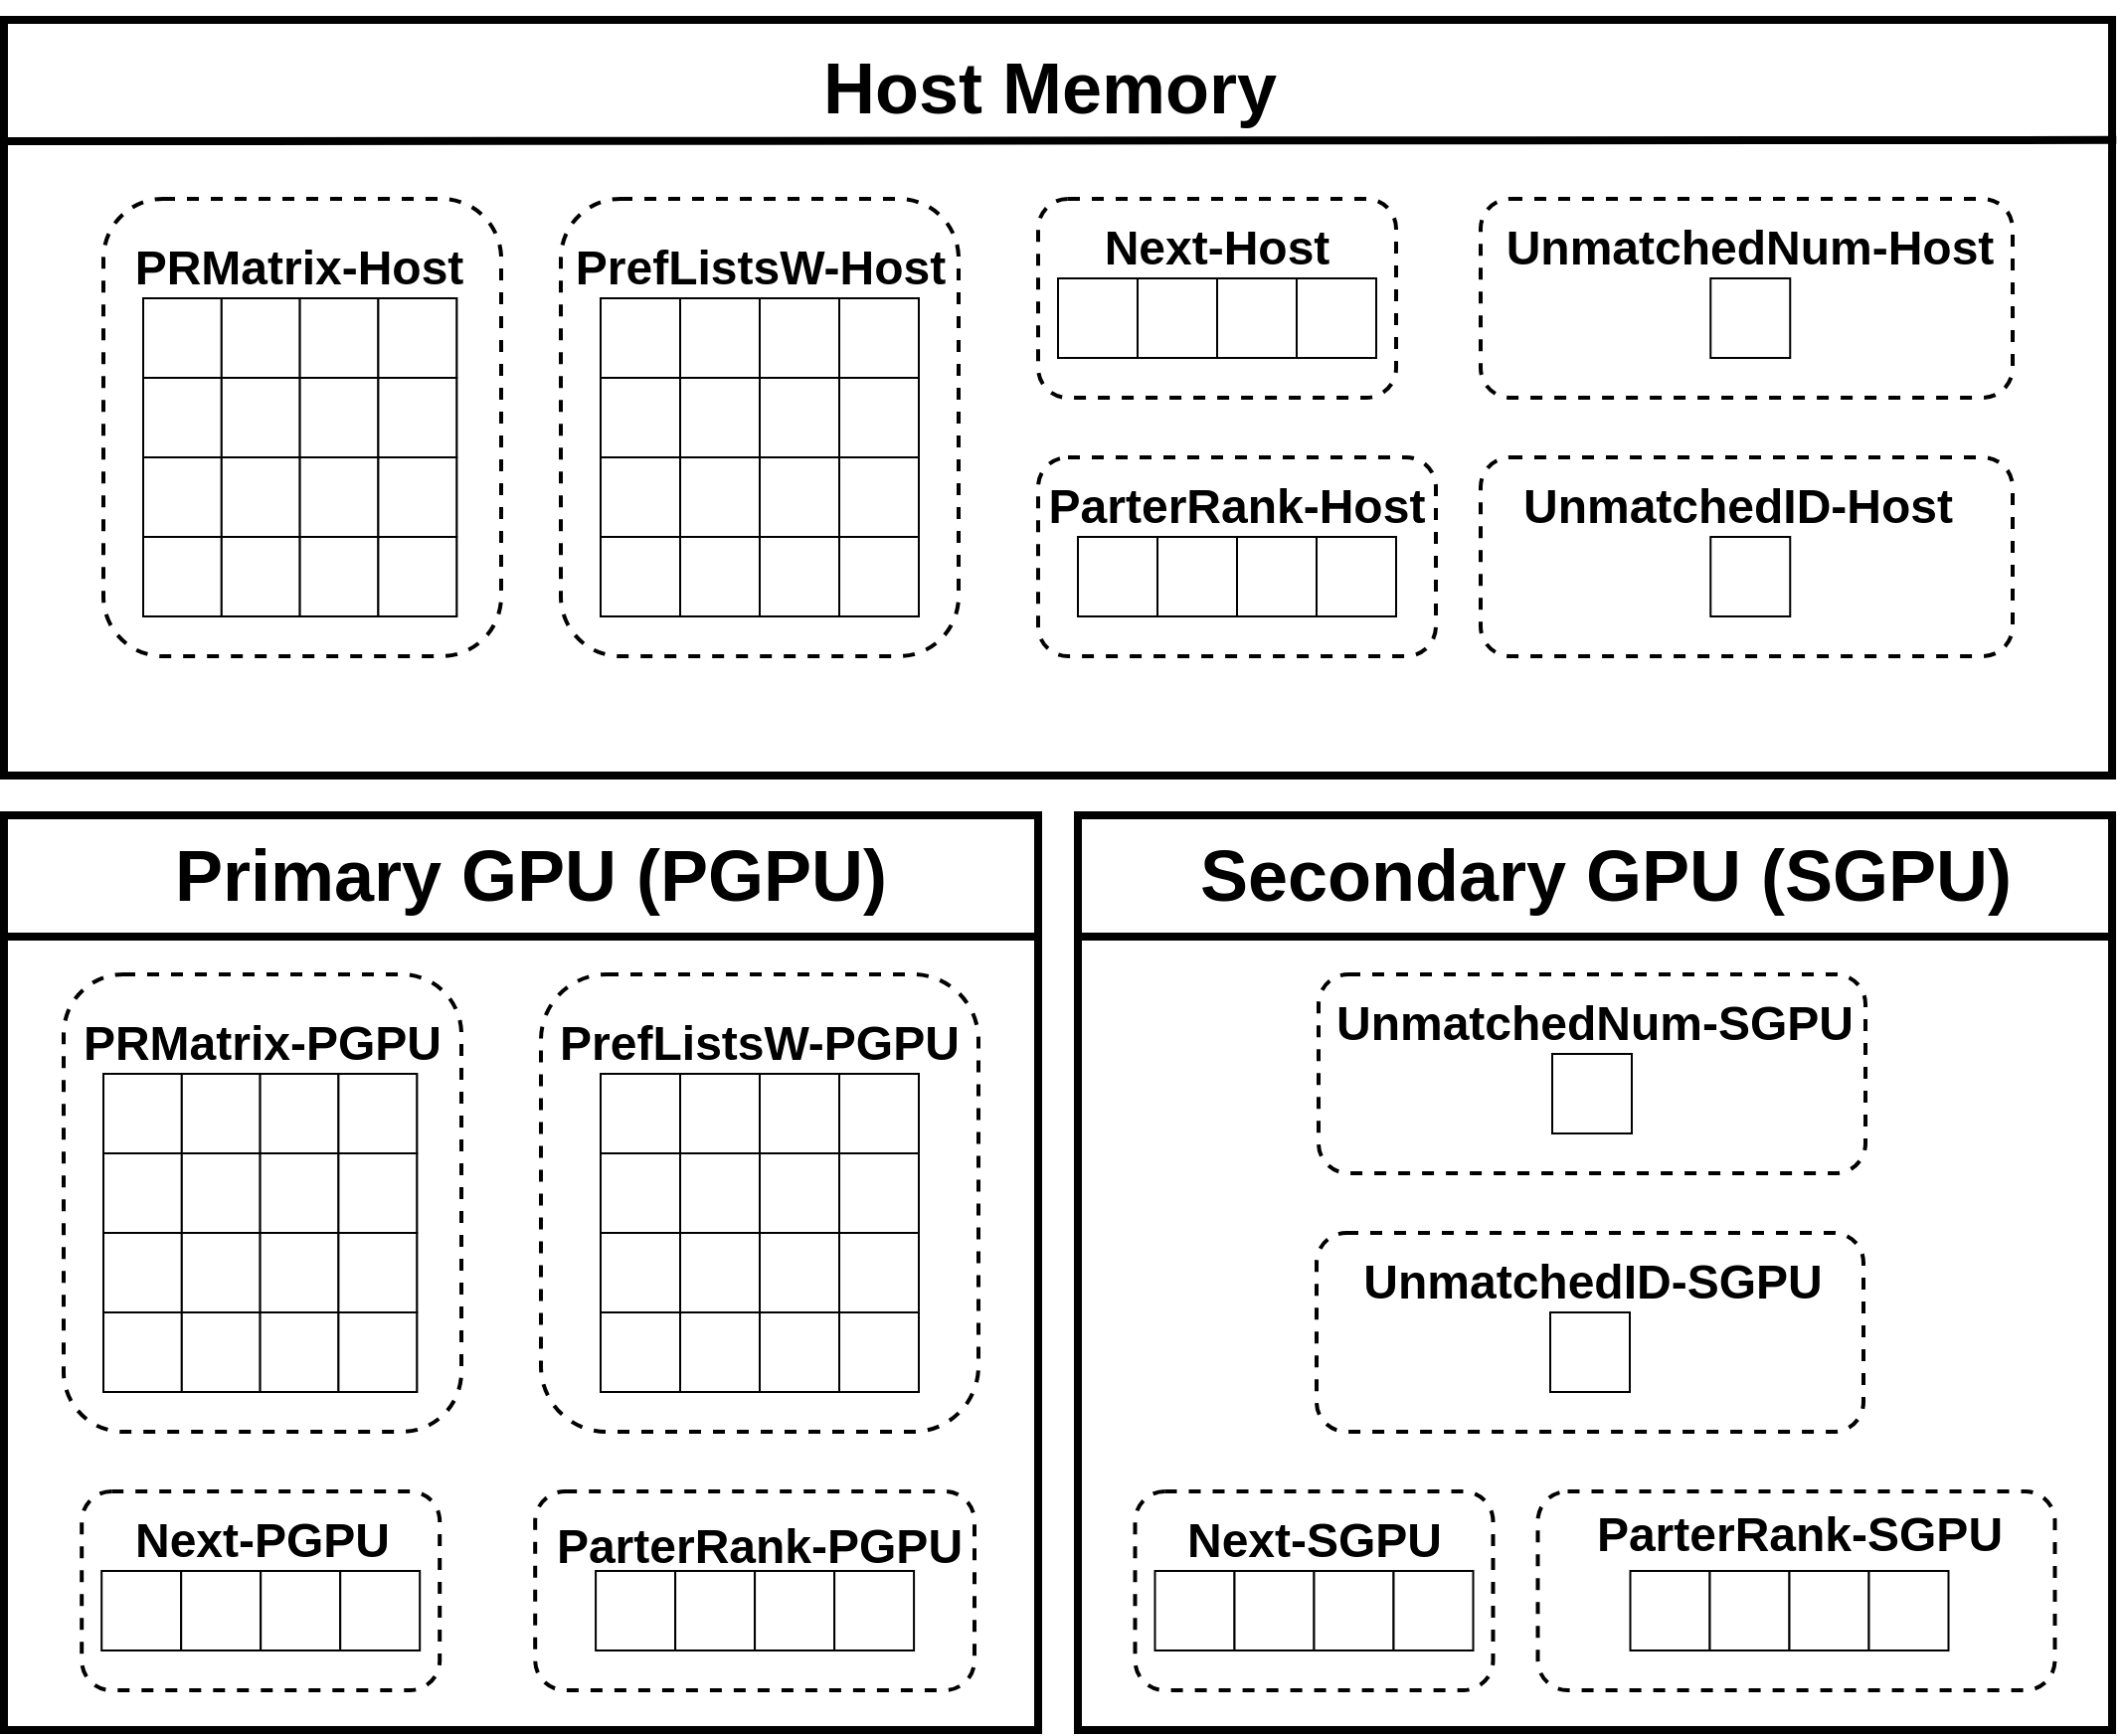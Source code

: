 <mxfile version="24.7.2" type="github">
  <diagram name="Page-1" id="QYnF0VAGigdxiVe0kUOT">
    <mxGraphModel dx="3082" dy="1163" grid="1" gridSize="10" guides="1" tooltips="1" connect="1" arrows="1" fold="1" page="1" pageScale="1" pageWidth="850" pageHeight="1100" math="0" shadow="0">
      <root>
        <mxCell id="0" />
        <mxCell id="1" parent="0" />
        <mxCell id="m7U1WaPmdHwWJLhLWRLw-96" value="" style="rounded=0;whiteSpace=wrap;html=1;strokeWidth=4;" parent="1" vertex="1">
          <mxGeometry x="200" y="700" width="520" height="460" as="geometry" />
        </mxCell>
        <mxCell id="m7U1WaPmdHwWJLhLWRLw-304" value="" style="rounded=0;whiteSpace=wrap;html=1;strokeWidth=4;" parent="1" vertex="1">
          <mxGeometry x="200" y="300" width="1060" height="380" as="geometry" />
        </mxCell>
        <mxCell id="m7U1WaPmdHwWJLhLWRLw-324" value="" style="rounded=0;whiteSpace=wrap;html=1;strokeWidth=4;" parent="1" vertex="1">
          <mxGeometry x="740" y="700" width="520" height="460" as="geometry" />
        </mxCell>
        <mxCell id="m7U1WaPmdHwWJLhLWRLw-338" value="" style="rounded=1;whiteSpace=wrap;html=1;fillColor=none;strokeWidth=2;dashed=1;" parent="1" vertex="1">
          <mxGeometry x="942.5" y="520" width="267.5" height="100" as="geometry" />
        </mxCell>
        <mxCell id="m7U1WaPmdHwWJLhLWRLw-337" value="" style="rounded=1;whiteSpace=wrap;html=1;fillColor=none;strokeWidth=2;dashed=1;" parent="1" vertex="1">
          <mxGeometry x="942.5" y="390" width="267.5" height="100" as="geometry" />
        </mxCell>
        <mxCell id="m7U1WaPmdHwWJLhLWRLw-263" value="" style="rounded=1;whiteSpace=wrap;html=1;fillColor=none;strokeWidth=2;dashed=1;" parent="1" vertex="1">
          <mxGeometry x="720" y="390" width="180" height="100" as="geometry" />
        </mxCell>
        <mxCell id="m7U1WaPmdHwWJLhLWRLw-92" value="" style="rounded=1;whiteSpace=wrap;html=1;fillColor=none;strokeWidth=2;dashed=1;" parent="1" vertex="1">
          <mxGeometry x="250" y="390" width="200" height="230" as="geometry" />
        </mxCell>
        <mxCell id="m7U1WaPmdHwWJLhLWRLw-93" value="" style="rounded=1;whiteSpace=wrap;html=1;fillColor=none;strokeWidth=2;dashed=1;" parent="1" vertex="1">
          <mxGeometry x="480" y="390" width="200" height="230" as="geometry" />
        </mxCell>
        <mxCell id="m7U1WaPmdHwWJLhLWRLw-30" value="" style="group" parent="1" vertex="1" connectable="0">
          <mxGeometry x="500" y="440" width="160" height="160" as="geometry" />
        </mxCell>
        <mxCell id="m7U1WaPmdHwWJLhLWRLw-3" value="" style="rounded=0;whiteSpace=wrap;html=1;" parent="m7U1WaPmdHwWJLhLWRLw-30" vertex="1">
          <mxGeometry width="160" height="160" as="geometry" />
        </mxCell>
        <mxCell id="m7U1WaPmdHwWJLhLWRLw-14" value="" style="rounded=0;whiteSpace=wrap;html=1;" parent="m7U1WaPmdHwWJLhLWRLw-30" vertex="1">
          <mxGeometry width="40" height="40" as="geometry" />
        </mxCell>
        <mxCell id="m7U1WaPmdHwWJLhLWRLw-15" value="" style="rounded=0;whiteSpace=wrap;html=1;" parent="m7U1WaPmdHwWJLhLWRLw-30" vertex="1">
          <mxGeometry y="40" width="40" height="40" as="geometry" />
        </mxCell>
        <mxCell id="m7U1WaPmdHwWJLhLWRLw-16" value="" style="rounded=0;whiteSpace=wrap;html=1;" parent="m7U1WaPmdHwWJLhLWRLw-30" vertex="1">
          <mxGeometry y="80" width="40" height="40" as="geometry" />
        </mxCell>
        <mxCell id="m7U1WaPmdHwWJLhLWRLw-17" value="" style="rounded=0;whiteSpace=wrap;html=1;" parent="m7U1WaPmdHwWJLhLWRLw-30" vertex="1">
          <mxGeometry y="120" width="40" height="40" as="geometry" />
        </mxCell>
        <mxCell id="m7U1WaPmdHwWJLhLWRLw-18" value="" style="rounded=0;whiteSpace=wrap;html=1;" parent="m7U1WaPmdHwWJLhLWRLw-30" vertex="1">
          <mxGeometry x="40" width="40" height="40" as="geometry" />
        </mxCell>
        <mxCell id="m7U1WaPmdHwWJLhLWRLw-19" value="" style="rounded=0;whiteSpace=wrap;html=1;" parent="m7U1WaPmdHwWJLhLWRLw-30" vertex="1">
          <mxGeometry x="40" y="40" width="40" height="40" as="geometry" />
        </mxCell>
        <mxCell id="m7U1WaPmdHwWJLhLWRLw-20" value="" style="rounded=0;whiteSpace=wrap;html=1;" parent="m7U1WaPmdHwWJLhLWRLw-30" vertex="1">
          <mxGeometry x="40" y="80" width="40" height="40" as="geometry" />
        </mxCell>
        <mxCell id="m7U1WaPmdHwWJLhLWRLw-21" value="" style="rounded=0;whiteSpace=wrap;html=1;" parent="m7U1WaPmdHwWJLhLWRLw-30" vertex="1">
          <mxGeometry x="40" y="120" width="40" height="40" as="geometry" />
        </mxCell>
        <mxCell id="m7U1WaPmdHwWJLhLWRLw-22" value="" style="rounded=0;whiteSpace=wrap;html=1;" parent="m7U1WaPmdHwWJLhLWRLw-30" vertex="1">
          <mxGeometry x="80" width="40" height="40" as="geometry" />
        </mxCell>
        <mxCell id="m7U1WaPmdHwWJLhLWRLw-23" value="" style="rounded=0;whiteSpace=wrap;html=1;" parent="m7U1WaPmdHwWJLhLWRLw-30" vertex="1">
          <mxGeometry x="80" y="40" width="40" height="40" as="geometry" />
        </mxCell>
        <mxCell id="m7U1WaPmdHwWJLhLWRLw-24" value="" style="rounded=0;whiteSpace=wrap;html=1;" parent="m7U1WaPmdHwWJLhLWRLw-30" vertex="1">
          <mxGeometry x="80" y="80" width="40" height="40" as="geometry" />
        </mxCell>
        <mxCell id="m7U1WaPmdHwWJLhLWRLw-25" value="" style="rounded=0;whiteSpace=wrap;html=1;" parent="m7U1WaPmdHwWJLhLWRLw-30" vertex="1">
          <mxGeometry x="80" y="120" width="40" height="40" as="geometry" />
        </mxCell>
        <mxCell id="m7U1WaPmdHwWJLhLWRLw-26" value="" style="rounded=0;whiteSpace=wrap;html=1;" parent="m7U1WaPmdHwWJLhLWRLw-30" vertex="1">
          <mxGeometry x="120" width="40" height="40" as="geometry" />
        </mxCell>
        <mxCell id="m7U1WaPmdHwWJLhLWRLw-27" value="" style="rounded=0;whiteSpace=wrap;html=1;" parent="m7U1WaPmdHwWJLhLWRLw-30" vertex="1">
          <mxGeometry x="120" y="40" width="40" height="40" as="geometry" />
        </mxCell>
        <mxCell id="m7U1WaPmdHwWJLhLWRLw-28" value="" style="rounded=0;whiteSpace=wrap;html=1;" parent="m7U1WaPmdHwWJLhLWRLw-30" vertex="1">
          <mxGeometry x="120" y="80" width="40" height="40" as="geometry" />
        </mxCell>
        <mxCell id="m7U1WaPmdHwWJLhLWRLw-29" value="" style="rounded=0;whiteSpace=wrap;html=1;" parent="m7U1WaPmdHwWJLhLWRLw-30" vertex="1">
          <mxGeometry x="120" y="120" width="40" height="40" as="geometry" />
        </mxCell>
        <mxCell id="m7U1WaPmdHwWJLhLWRLw-84" value="&lt;p style=&quot;font-size: 24px;&quot;&gt;&lt;b style=&quot;font-size: 24px;&quot;&gt;&lt;font style=&quot;font-size: 24px;&quot;&gt;PRMatrix-Host&lt;/font&gt;&lt;/b&gt;&lt;/p&gt;" style="text;html=1;align=center;verticalAlign=middle;whiteSpace=wrap;rounded=0;fontSize=24;" parent="1" vertex="1">
          <mxGeometry x="263.21" y="410" width="171.19" height="30" as="geometry" />
        </mxCell>
        <mxCell id="m7U1WaPmdHwWJLhLWRLw-86" value="&lt;p&gt;&lt;b&gt;&lt;font style=&quot;font-size: 24px;&quot;&gt;PrefListsW-Host&lt;/font&gt;&lt;/b&gt;&lt;/p&gt;" style="text;html=1;align=center;verticalAlign=middle;whiteSpace=wrap;rounded=0;" parent="1" vertex="1">
          <mxGeometry x="483.75" y="410" width="192.5" height="30" as="geometry" />
        </mxCell>
        <mxCell id="m7U1WaPmdHwWJLhLWRLw-257" value="" style="group" parent="1" vertex="1" connectable="0">
          <mxGeometry x="730" y="430" width="160" height="80" as="geometry" />
        </mxCell>
        <mxCell id="m7U1WaPmdHwWJLhLWRLw-258" value="" style="rounded=0;whiteSpace=wrap;html=1;" parent="m7U1WaPmdHwWJLhLWRLw-257" vertex="1">
          <mxGeometry width="40" height="40" as="geometry" />
        </mxCell>
        <mxCell id="m7U1WaPmdHwWJLhLWRLw-259" value="" style="rounded=0;whiteSpace=wrap;html=1;" parent="m7U1WaPmdHwWJLhLWRLw-257" vertex="1">
          <mxGeometry x="40" width="40" height="40" as="geometry" />
        </mxCell>
        <mxCell id="m7U1WaPmdHwWJLhLWRLw-260" value="" style="rounded=0;whiteSpace=wrap;html=1;" parent="m7U1WaPmdHwWJLhLWRLw-257" vertex="1">
          <mxGeometry x="80" width="40" height="40" as="geometry" />
        </mxCell>
        <mxCell id="m7U1WaPmdHwWJLhLWRLw-261" value="" style="rounded=0;whiteSpace=wrap;html=1;" parent="m7U1WaPmdHwWJLhLWRLw-257" vertex="1">
          <mxGeometry x="120" width="40" height="40" as="geometry" />
        </mxCell>
        <mxCell id="m7U1WaPmdHwWJLhLWRLw-262" value="&lt;p style=&quot;font-size: 24px;&quot;&gt;&lt;b style=&quot;font-size: 24px;&quot;&gt;&lt;font style=&quot;font-size: 24px;&quot;&gt;Next-Host&lt;/font&gt;&lt;/b&gt;&lt;/p&gt;" style="text;html=1;align=center;verticalAlign=middle;whiteSpace=wrap;rounded=0;fontSize=24;" parent="1" vertex="1">
          <mxGeometry x="750" y="400" width="120" height="30" as="geometry" />
        </mxCell>
        <mxCell id="m7U1WaPmdHwWJLhLWRLw-264" value="" style="rounded=1;whiteSpace=wrap;html=1;fillColor=none;strokeWidth=2;dashed=1;" parent="1" vertex="1">
          <mxGeometry x="720" y="520" width="200" height="100" as="geometry" />
        </mxCell>
        <mxCell id="m7U1WaPmdHwWJLhLWRLw-265" value="" style="group" parent="1" vertex="1" connectable="0">
          <mxGeometry x="550" y="560" width="230" height="120" as="geometry" />
        </mxCell>
        <mxCell id="m7U1WaPmdHwWJLhLWRLw-266" value="" style="rounded=0;whiteSpace=wrap;html=1;" parent="m7U1WaPmdHwWJLhLWRLw-265" vertex="1">
          <mxGeometry x="190" width="40" height="40" as="geometry" />
        </mxCell>
        <mxCell id="m7U1WaPmdHwWJLhLWRLw-267" value="" style="rounded=0;whiteSpace=wrap;html=1;" parent="m7U1WaPmdHwWJLhLWRLw-265" vertex="1">
          <mxGeometry x="230" width="40" height="40" as="geometry" />
        </mxCell>
        <mxCell id="m7U1WaPmdHwWJLhLWRLw-268" value="" style="rounded=0;whiteSpace=wrap;html=1;" parent="m7U1WaPmdHwWJLhLWRLw-265" vertex="1">
          <mxGeometry x="270" width="40" height="40" as="geometry" />
        </mxCell>
        <mxCell id="m7U1WaPmdHwWJLhLWRLw-269" value="" style="rounded=0;whiteSpace=wrap;html=1;" parent="m7U1WaPmdHwWJLhLWRLw-265" vertex="1">
          <mxGeometry x="310" width="40" height="40" as="geometry" />
        </mxCell>
        <mxCell id="m7U1WaPmdHwWJLhLWRLw-270" value="&lt;p style=&quot;font-size: 24px;&quot;&gt;&lt;b style=&quot;font-size: 24px;&quot;&gt;&lt;font style=&quot;font-size: 24px;&quot;&gt;ParterRank-Host&lt;/font&gt;&lt;/b&gt;&lt;br style=&quot;font-size: 24px;&quot;&gt;&lt;/p&gt;" style="text;html=1;align=center;verticalAlign=middle;whiteSpace=wrap;rounded=0;fontSize=24;" parent="1" vertex="1">
          <mxGeometry x="720" y="530" width="200" height="30" as="geometry" />
        </mxCell>
        <mxCell id="m7U1WaPmdHwWJLhLWRLw-306" value="" style="rounded=1;whiteSpace=wrap;html=1;fillColor=none;strokeWidth=2;dashed=1;" parent="1" vertex="1">
          <mxGeometry x="768.75" y="1040" width="180" height="100" as="geometry" />
        </mxCell>
        <mxCell id="m7U1WaPmdHwWJLhLWRLw-307" value="&lt;p style=&quot;font-size: 24px;&quot;&gt;&lt;b style=&quot;font-size: 24px;&quot;&gt;&lt;font style=&quot;font-size: 24px;&quot;&gt;Next-SGPU&lt;/font&gt;&lt;/b&gt;&lt;/p&gt;" style="text;html=1;align=center;verticalAlign=middle;whiteSpace=wrap;rounded=0;fontSize=24;" parent="1" vertex="1">
          <mxGeometry x="780.63" y="1050" width="156.25" height="30" as="geometry" />
        </mxCell>
        <mxCell id="m7U1WaPmdHwWJLhLWRLw-309" value="&lt;b style=&quot;font-size: 36px;&quot;&gt;&lt;font style=&quot;font-size: 36px;&quot;&gt;Secondary GPU (SGPU)&lt;/font&gt;&lt;/b&gt;" style="rounded=1;whiteSpace=wrap;html=1;strokeColor=none;fillColor=none;fontSize=36;" parent="1" vertex="1">
          <mxGeometry x="786.25" y="710" width="438.63" height="40" as="geometry" />
        </mxCell>
        <mxCell id="m7U1WaPmdHwWJLhLWRLw-33" value="" style="rounded=0;whiteSpace=wrap;html=1;" parent="1" vertex="1">
          <mxGeometry x="270" y="440" width="157.612" height="160" as="geometry" />
        </mxCell>
        <mxCell id="m7U1WaPmdHwWJLhLWRLw-34" value="" style="rounded=0;whiteSpace=wrap;html=1;" parent="1" vertex="1">
          <mxGeometry x="270" y="440" width="39.403" height="40" as="geometry" />
        </mxCell>
        <mxCell id="m7U1WaPmdHwWJLhLWRLw-35" value="" style="rounded=0;whiteSpace=wrap;html=1;" parent="1" vertex="1">
          <mxGeometry x="270" y="480" width="39.403" height="40" as="geometry" />
        </mxCell>
        <mxCell id="m7U1WaPmdHwWJLhLWRLw-36" value="" style="rounded=0;whiteSpace=wrap;html=1;" parent="1" vertex="1">
          <mxGeometry x="270" y="520" width="39.403" height="40" as="geometry" />
        </mxCell>
        <mxCell id="m7U1WaPmdHwWJLhLWRLw-37" value="" style="rounded=0;whiteSpace=wrap;html=1;" parent="1" vertex="1">
          <mxGeometry x="270" y="560" width="39.403" height="40" as="geometry" />
        </mxCell>
        <mxCell id="m7U1WaPmdHwWJLhLWRLw-38" value="" style="rounded=0;whiteSpace=wrap;html=1;" parent="1" vertex="1">
          <mxGeometry x="309.403" y="440" width="39.403" height="40" as="geometry" />
        </mxCell>
        <mxCell id="m7U1WaPmdHwWJLhLWRLw-39" value="" style="rounded=0;whiteSpace=wrap;html=1;" parent="1" vertex="1">
          <mxGeometry x="309.403" y="480" width="39.403" height="40" as="geometry" />
        </mxCell>
        <mxCell id="m7U1WaPmdHwWJLhLWRLw-40" value="" style="rounded=0;whiteSpace=wrap;html=1;" parent="1" vertex="1">
          <mxGeometry x="309.403" y="520" width="39.403" height="40" as="geometry" />
        </mxCell>
        <mxCell id="m7U1WaPmdHwWJLhLWRLw-41" value="" style="rounded=0;whiteSpace=wrap;html=1;" parent="1" vertex="1">
          <mxGeometry x="309.403" y="560" width="39.403" height="40" as="geometry" />
        </mxCell>
        <mxCell id="m7U1WaPmdHwWJLhLWRLw-42" value="" style="rounded=0;whiteSpace=wrap;html=1;" parent="1" vertex="1">
          <mxGeometry x="348.806" y="440" width="39.403" height="40" as="geometry" />
        </mxCell>
        <mxCell id="m7U1WaPmdHwWJLhLWRLw-43" value="" style="rounded=0;whiteSpace=wrap;html=1;" parent="1" vertex="1">
          <mxGeometry x="348.806" y="480" width="39.403" height="40" as="geometry" />
        </mxCell>
        <mxCell id="m7U1WaPmdHwWJLhLWRLw-44" value="" style="rounded=0;whiteSpace=wrap;html=1;" parent="1" vertex="1">
          <mxGeometry x="348.806" y="520" width="39.403" height="40" as="geometry" />
        </mxCell>
        <mxCell id="m7U1WaPmdHwWJLhLWRLw-45" value="" style="rounded=0;whiteSpace=wrap;html=1;" parent="1" vertex="1">
          <mxGeometry x="348.806" y="560" width="39.403" height="40" as="geometry" />
        </mxCell>
        <mxCell id="m7U1WaPmdHwWJLhLWRLw-46" value="" style="rounded=0;whiteSpace=wrap;html=1;" parent="1" vertex="1">
          <mxGeometry x="388.209" y="440" width="39.403" height="40" as="geometry" />
        </mxCell>
        <mxCell id="m7U1WaPmdHwWJLhLWRLw-47" value="" style="rounded=0;whiteSpace=wrap;html=1;" parent="1" vertex="1">
          <mxGeometry x="388.209" y="480" width="39.403" height="40" as="geometry" />
        </mxCell>
        <mxCell id="m7U1WaPmdHwWJLhLWRLw-48" value="" style="rounded=0;whiteSpace=wrap;html=1;" parent="1" vertex="1">
          <mxGeometry x="388.209" y="520" width="39.403" height="40" as="geometry" />
        </mxCell>
        <mxCell id="m7U1WaPmdHwWJLhLWRLw-49" value="" style="rounded=0;whiteSpace=wrap;html=1;" parent="1" vertex="1">
          <mxGeometry x="388.209" y="560" width="39.403" height="40" as="geometry" />
        </mxCell>
        <mxCell id="m7U1WaPmdHwWJLhLWRLw-278" value="" style="rounded=1;whiteSpace=wrap;html=1;fillColor=none;strokeWidth=2;dashed=1;" parent="1" vertex="1">
          <mxGeometry x="467.1" y="1040" width="220.9" height="100" as="geometry" />
        </mxCell>
        <mxCell id="m7U1WaPmdHwWJLhLWRLw-277" value="" style="rounded=1;whiteSpace=wrap;html=1;fillColor=none;strokeWidth=2;dashed=1;" parent="1" vertex="1">
          <mxGeometry x="239.1" y="1040" width="180" height="100" as="geometry" />
        </mxCell>
        <mxCell id="m7U1WaPmdHwWJLhLWRLw-6" value="&lt;b style=&quot;font-size: 36px;&quot;&gt;&lt;font style=&quot;font-size: 36px;&quot;&gt;Primary GPU (PGPU)&lt;/font&gt;&lt;/b&gt;" style="rounded=1;whiteSpace=wrap;html=1;strokeColor=none;fillColor=none;fontSize=36;" parent="1" vertex="1">
          <mxGeometry x="270" y="710" width="390" height="40" as="geometry" />
        </mxCell>
        <mxCell id="m7U1WaPmdHwWJLhLWRLw-271" value="" style="group" parent="1" vertex="1" connectable="0">
          <mxGeometry x="249.1" y="1080" width="160" height="80" as="geometry" />
        </mxCell>
        <mxCell id="m7U1WaPmdHwWJLhLWRLw-310" value="" style="group" parent="m7U1WaPmdHwWJLhLWRLw-271" vertex="1" connectable="0">
          <mxGeometry width="160" height="40" as="geometry" />
        </mxCell>
        <mxCell id="m7U1WaPmdHwWJLhLWRLw-272" value="" style="rounded=0;whiteSpace=wrap;html=1;" parent="m7U1WaPmdHwWJLhLWRLw-310" vertex="1">
          <mxGeometry width="40" height="40" as="geometry" />
        </mxCell>
        <mxCell id="m7U1WaPmdHwWJLhLWRLw-273" value="" style="rounded=0;whiteSpace=wrap;html=1;" parent="m7U1WaPmdHwWJLhLWRLw-310" vertex="1">
          <mxGeometry x="40" width="40" height="40" as="geometry" />
        </mxCell>
        <mxCell id="m7U1WaPmdHwWJLhLWRLw-274" value="" style="rounded=0;whiteSpace=wrap;html=1;" parent="m7U1WaPmdHwWJLhLWRLw-310" vertex="1">
          <mxGeometry x="80" width="40" height="40" as="geometry" />
        </mxCell>
        <mxCell id="m7U1WaPmdHwWJLhLWRLw-275" value="" style="rounded=0;whiteSpace=wrap;html=1;" parent="m7U1WaPmdHwWJLhLWRLw-310" vertex="1">
          <mxGeometry x="120" width="40" height="40" as="geometry" />
        </mxCell>
        <mxCell id="m7U1WaPmdHwWJLhLWRLw-276" value="&lt;p style=&quot;font-size: 24px;&quot;&gt;&lt;b style=&quot;font-size: 24px;&quot;&gt;&lt;font style=&quot;font-size: 24px;&quot;&gt;Next-PGPU&lt;/font&gt;&lt;/b&gt;&lt;/p&gt;" style="text;html=1;align=center;verticalAlign=middle;whiteSpace=wrap;rounded=0;fontSize=24;" parent="1" vertex="1">
          <mxGeometry x="249.55" y="1050" width="160.45" height="30" as="geometry" />
        </mxCell>
        <mxCell id="m7U1WaPmdHwWJLhLWRLw-279" value="" style="group" parent="1" vertex="1" connectable="0">
          <mxGeometry x="497.55" y="1080" width="160" height="80" as="geometry" />
        </mxCell>
        <mxCell id="m7U1WaPmdHwWJLhLWRLw-311" value="" style="group" parent="m7U1WaPmdHwWJLhLWRLw-279" vertex="1" connectable="0">
          <mxGeometry width="160" height="40" as="geometry" />
        </mxCell>
        <mxCell id="m7U1WaPmdHwWJLhLWRLw-280" value="" style="rounded=0;whiteSpace=wrap;html=1;" parent="m7U1WaPmdHwWJLhLWRLw-311" vertex="1">
          <mxGeometry width="40" height="40" as="geometry" />
        </mxCell>
        <mxCell id="m7U1WaPmdHwWJLhLWRLw-281" value="" style="rounded=0;whiteSpace=wrap;html=1;" parent="m7U1WaPmdHwWJLhLWRLw-311" vertex="1">
          <mxGeometry x="40" width="40" height="40" as="geometry" />
        </mxCell>
        <mxCell id="m7U1WaPmdHwWJLhLWRLw-282" value="" style="rounded=0;whiteSpace=wrap;html=1;" parent="m7U1WaPmdHwWJLhLWRLw-311" vertex="1">
          <mxGeometry x="80" width="40" height="40" as="geometry" />
        </mxCell>
        <mxCell id="m7U1WaPmdHwWJLhLWRLw-283" value="" style="rounded=0;whiteSpace=wrap;html=1;" parent="m7U1WaPmdHwWJLhLWRLw-311" vertex="1">
          <mxGeometry x="120" width="40" height="40" as="geometry" />
        </mxCell>
        <mxCell id="m7U1WaPmdHwWJLhLWRLw-284" value="&lt;p style=&quot;font-size: 24px;&quot;&gt;&lt;b style=&quot;font-size: 24px;&quot;&gt;&lt;font style=&quot;font-size: 24px;&quot;&gt;ParterRank-PGPU&lt;/font&gt;&lt;/b&gt;&lt;/p&gt;" style="text;html=1;align=center;verticalAlign=middle;whiteSpace=wrap;rounded=0;fontSize=24;" parent="1" vertex="1">
          <mxGeometry x="470" y="1050" width="220" height="36.85" as="geometry" />
        </mxCell>
        <mxCell id="m7U1WaPmdHwWJLhLWRLw-5" value="&lt;b style=&quot;&quot;&gt;&lt;font style=&quot;font-size: 36px;&quot;&gt;Host Memory&lt;/font&gt;&lt;/b&gt;" style="rounded=1;whiteSpace=wrap;html=1;strokeColor=none;fillColor=none;strokeWidth=3;fontSize=48;" parent="1" vertex="1">
          <mxGeometry x="571" y="290" width="310" height="80" as="geometry" />
        </mxCell>
        <mxCell id="m7U1WaPmdHwWJLhLWRLw-333" value="" style="rounded=0;whiteSpace=wrap;html=1;" parent="1" vertex="1">
          <mxGeometry x="1058.13" y="560" width="40" height="40" as="geometry" />
        </mxCell>
        <mxCell id="m7U1WaPmdHwWJLhLWRLw-334" value="" style="rounded=0;whiteSpace=wrap;html=1;" parent="1" vertex="1">
          <mxGeometry x="1058.13" y="430" width="40" height="40" as="geometry" />
        </mxCell>
        <mxCell id="m7U1WaPmdHwWJLhLWRLw-335" value="&lt;p style=&quot;font-size: 24px;&quot;&gt;&lt;b style=&quot;font-size: 24px;&quot;&gt;&lt;font style=&quot;font-size: 24px;&quot;&gt;UnmatchedNum-Host&lt;/font&gt;&lt;/b&gt;&lt;br style=&quot;font-size: 24px;&quot;&gt;&lt;/p&gt;" style="text;html=1;align=center;verticalAlign=middle;whiteSpace=wrap;rounded=0;fontSize=24;" parent="1" vertex="1">
          <mxGeometry x="946.25" y="400" width="263.75" height="30" as="geometry" />
        </mxCell>
        <mxCell id="m7U1WaPmdHwWJLhLWRLw-336" value="&lt;p style=&quot;font-size: 24px;&quot;&gt;&lt;b style=&quot;font-size: 24px;&quot;&gt;&lt;font style=&quot;font-size: 24px;&quot;&gt;UnmatchedID-Host&lt;/font&gt;&lt;/b&gt;&lt;br style=&quot;font-size: 24px;&quot;&gt;&lt;/p&gt;" style="text;html=1;align=center;verticalAlign=middle;whiteSpace=wrap;rounded=0;fontSize=24;" parent="1" vertex="1">
          <mxGeometry x="942.5" y="530" width="257.5" height="30" as="geometry" />
        </mxCell>
        <mxCell id="m7U1WaPmdHwWJLhLWRLw-340" value="" style="rounded=1;whiteSpace=wrap;html=1;fillColor=none;strokeWidth=2;dashed=1;" parent="1" vertex="1">
          <mxGeometry x="860" y="910" width="275" height="100" as="geometry" />
        </mxCell>
        <mxCell id="m7U1WaPmdHwWJLhLWRLw-342" value="" style="rounded=0;whiteSpace=wrap;html=1;" parent="1" vertex="1">
          <mxGeometry x="977.5" y="950" width="40" height="40" as="geometry" />
        </mxCell>
        <mxCell id="m7U1WaPmdHwWJLhLWRLw-343" value="&lt;p style=&quot;font-size: 24px;&quot;&gt;&lt;b style=&quot;font-size: 24px;&quot;&gt;&lt;font style=&quot;font-size: 24px;&quot;&gt;UnmatchedID-SGPU&lt;/font&gt;&lt;/b&gt;&lt;br style=&quot;font-size: 24px;&quot;&gt;&lt;/p&gt;" style="text;html=1;align=center;verticalAlign=middle;whiteSpace=wrap;rounded=0;fontSize=24;" parent="1" vertex="1">
          <mxGeometry x="866.68" y="920" width="264.37" height="30" as="geometry" />
        </mxCell>
        <mxCell id="m7U1WaPmdHwWJLhLWRLw-320" value="" style="rounded=0;whiteSpace=wrap;html=1;" parent="1" vertex="1">
          <mxGeometry x="778.75" y="1080" width="40" height="40" as="geometry" />
        </mxCell>
        <mxCell id="m7U1WaPmdHwWJLhLWRLw-321" value="" style="rounded=0;whiteSpace=wrap;html=1;" parent="1" vertex="1">
          <mxGeometry x="818.75" y="1080" width="40" height="40" as="geometry" />
        </mxCell>
        <mxCell id="m7U1WaPmdHwWJLhLWRLw-322" value="" style="rounded=0;whiteSpace=wrap;html=1;" parent="1" vertex="1">
          <mxGeometry x="858.75" y="1080" width="40" height="40" as="geometry" />
        </mxCell>
        <mxCell id="m7U1WaPmdHwWJLhLWRLw-323" value="" style="rounded=0;whiteSpace=wrap;html=1;" parent="1" vertex="1">
          <mxGeometry x="898.75" y="1080" width="40" height="40" as="geometry" />
        </mxCell>
        <mxCell id="m7U1WaPmdHwWJLhLWRLw-349" value="" style="rounded=1;whiteSpace=wrap;html=1;fillColor=none;strokeWidth=2;dashed=1;" parent="1" vertex="1">
          <mxGeometry x="230" y="780" width="200" height="230" as="geometry" />
        </mxCell>
        <mxCell id="m7U1WaPmdHwWJLhLWRLw-350" value="" style="rounded=1;whiteSpace=wrap;html=1;fillColor=none;strokeWidth=2;dashed=1;" parent="1" vertex="1">
          <mxGeometry x="470" y="780" width="220" height="230" as="geometry" />
        </mxCell>
        <mxCell id="m7U1WaPmdHwWJLhLWRLw-351" value="" style="group" parent="1" vertex="1" connectable="0">
          <mxGeometry x="500" y="830" width="160" height="160" as="geometry" />
        </mxCell>
        <mxCell id="m7U1WaPmdHwWJLhLWRLw-352" value="" style="rounded=0;whiteSpace=wrap;html=1;" parent="m7U1WaPmdHwWJLhLWRLw-351" vertex="1">
          <mxGeometry width="160" height="160" as="geometry" />
        </mxCell>
        <mxCell id="m7U1WaPmdHwWJLhLWRLw-353" value="" style="rounded=0;whiteSpace=wrap;html=1;" parent="m7U1WaPmdHwWJLhLWRLw-351" vertex="1">
          <mxGeometry width="40" height="40" as="geometry" />
        </mxCell>
        <mxCell id="m7U1WaPmdHwWJLhLWRLw-354" value="" style="rounded=0;whiteSpace=wrap;html=1;" parent="m7U1WaPmdHwWJLhLWRLw-351" vertex="1">
          <mxGeometry y="40" width="40" height="40" as="geometry" />
        </mxCell>
        <mxCell id="m7U1WaPmdHwWJLhLWRLw-355" value="" style="rounded=0;whiteSpace=wrap;html=1;" parent="m7U1WaPmdHwWJLhLWRLw-351" vertex="1">
          <mxGeometry y="80" width="40" height="40" as="geometry" />
        </mxCell>
        <mxCell id="m7U1WaPmdHwWJLhLWRLw-356" value="" style="rounded=0;whiteSpace=wrap;html=1;" parent="m7U1WaPmdHwWJLhLWRLw-351" vertex="1">
          <mxGeometry y="120" width="40" height="40" as="geometry" />
        </mxCell>
        <mxCell id="m7U1WaPmdHwWJLhLWRLw-357" value="" style="rounded=0;whiteSpace=wrap;html=1;" parent="m7U1WaPmdHwWJLhLWRLw-351" vertex="1">
          <mxGeometry x="40" width="40" height="40" as="geometry" />
        </mxCell>
        <mxCell id="m7U1WaPmdHwWJLhLWRLw-358" value="" style="rounded=0;whiteSpace=wrap;html=1;" parent="m7U1WaPmdHwWJLhLWRLw-351" vertex="1">
          <mxGeometry x="40" y="40" width="40" height="40" as="geometry" />
        </mxCell>
        <mxCell id="m7U1WaPmdHwWJLhLWRLw-359" value="" style="rounded=0;whiteSpace=wrap;html=1;" parent="m7U1WaPmdHwWJLhLWRLw-351" vertex="1">
          <mxGeometry x="40" y="80" width="40" height="40" as="geometry" />
        </mxCell>
        <mxCell id="m7U1WaPmdHwWJLhLWRLw-360" value="" style="rounded=0;whiteSpace=wrap;html=1;" parent="m7U1WaPmdHwWJLhLWRLw-351" vertex="1">
          <mxGeometry x="40" y="120" width="40" height="40" as="geometry" />
        </mxCell>
        <mxCell id="m7U1WaPmdHwWJLhLWRLw-361" value="" style="rounded=0;whiteSpace=wrap;html=1;" parent="m7U1WaPmdHwWJLhLWRLw-351" vertex="1">
          <mxGeometry x="80" width="40" height="40" as="geometry" />
        </mxCell>
        <mxCell id="m7U1WaPmdHwWJLhLWRLw-362" value="" style="rounded=0;whiteSpace=wrap;html=1;" parent="m7U1WaPmdHwWJLhLWRLw-351" vertex="1">
          <mxGeometry x="80" y="40" width="40" height="40" as="geometry" />
        </mxCell>
        <mxCell id="m7U1WaPmdHwWJLhLWRLw-363" value="" style="rounded=0;whiteSpace=wrap;html=1;" parent="m7U1WaPmdHwWJLhLWRLw-351" vertex="1">
          <mxGeometry x="80" y="80" width="40" height="40" as="geometry" />
        </mxCell>
        <mxCell id="m7U1WaPmdHwWJLhLWRLw-364" value="" style="rounded=0;whiteSpace=wrap;html=1;" parent="m7U1WaPmdHwWJLhLWRLw-351" vertex="1">
          <mxGeometry x="80" y="120" width="40" height="40" as="geometry" />
        </mxCell>
        <mxCell id="m7U1WaPmdHwWJLhLWRLw-365" value="" style="rounded=0;whiteSpace=wrap;html=1;" parent="m7U1WaPmdHwWJLhLWRLw-351" vertex="1">
          <mxGeometry x="120" width="40" height="40" as="geometry" />
        </mxCell>
        <mxCell id="m7U1WaPmdHwWJLhLWRLw-366" value="" style="rounded=0;whiteSpace=wrap;html=1;" parent="m7U1WaPmdHwWJLhLWRLw-351" vertex="1">
          <mxGeometry x="120" y="40" width="40" height="40" as="geometry" />
        </mxCell>
        <mxCell id="m7U1WaPmdHwWJLhLWRLw-367" value="" style="rounded=0;whiteSpace=wrap;html=1;" parent="m7U1WaPmdHwWJLhLWRLw-351" vertex="1">
          <mxGeometry x="120" y="80" width="40" height="40" as="geometry" />
        </mxCell>
        <mxCell id="m7U1WaPmdHwWJLhLWRLw-368" value="" style="rounded=0;whiteSpace=wrap;html=1;" parent="m7U1WaPmdHwWJLhLWRLw-351" vertex="1">
          <mxGeometry x="120" y="120" width="40" height="40" as="geometry" />
        </mxCell>
        <mxCell id="m7U1WaPmdHwWJLhLWRLw-369" value="&lt;p style=&quot;font-size: 24px;&quot;&gt;&lt;b style=&quot;font-size: 24px;&quot;&gt;&lt;font style=&quot;font-size: 24px;&quot;&gt;PRMatrix-PGPU&lt;/font&gt;&lt;/b&gt;&lt;/p&gt;" style="text;html=1;align=center;verticalAlign=middle;whiteSpace=wrap;rounded=0;fontSize=24;" parent="1" vertex="1">
          <mxGeometry x="232.8" y="800" width="194.4" height="30" as="geometry" />
        </mxCell>
        <mxCell id="m7U1WaPmdHwWJLhLWRLw-370" value="&lt;p&gt;&lt;b&gt;&lt;font style=&quot;font-size: 24px;&quot;&gt;PrefListsW-PGPU&lt;/font&gt;&lt;/b&gt;&lt;/p&gt;" style="text;html=1;align=center;verticalAlign=middle;whiteSpace=wrap;rounded=0;" parent="1" vertex="1">
          <mxGeometry x="476.88" y="800" width="206.25" height="30" as="geometry" />
        </mxCell>
        <mxCell id="m7U1WaPmdHwWJLhLWRLw-371" value="" style="rounded=0;whiteSpace=wrap;html=1;" parent="1" vertex="1">
          <mxGeometry x="250" y="830" width="157.612" height="160" as="geometry" />
        </mxCell>
        <mxCell id="m7U1WaPmdHwWJLhLWRLw-372" value="" style="rounded=0;whiteSpace=wrap;html=1;" parent="1" vertex="1">
          <mxGeometry x="250" y="830" width="39.403" height="40" as="geometry" />
        </mxCell>
        <mxCell id="m7U1WaPmdHwWJLhLWRLw-373" value="" style="rounded=0;whiteSpace=wrap;html=1;" parent="1" vertex="1">
          <mxGeometry x="250" y="870" width="39.403" height="40" as="geometry" />
        </mxCell>
        <mxCell id="m7U1WaPmdHwWJLhLWRLw-374" value="" style="rounded=0;whiteSpace=wrap;html=1;" parent="1" vertex="1">
          <mxGeometry x="250" y="910" width="39.403" height="40" as="geometry" />
        </mxCell>
        <mxCell id="m7U1WaPmdHwWJLhLWRLw-375" value="" style="rounded=0;whiteSpace=wrap;html=1;" parent="1" vertex="1">
          <mxGeometry x="250" y="950" width="39.403" height="40" as="geometry" />
        </mxCell>
        <mxCell id="m7U1WaPmdHwWJLhLWRLw-376" value="" style="rounded=0;whiteSpace=wrap;html=1;" parent="1" vertex="1">
          <mxGeometry x="289.403" y="830" width="39.403" height="40" as="geometry" />
        </mxCell>
        <mxCell id="m7U1WaPmdHwWJLhLWRLw-377" value="" style="rounded=0;whiteSpace=wrap;html=1;" parent="1" vertex="1">
          <mxGeometry x="289.403" y="870" width="39.403" height="40" as="geometry" />
        </mxCell>
        <mxCell id="m7U1WaPmdHwWJLhLWRLw-378" value="" style="rounded=0;whiteSpace=wrap;html=1;" parent="1" vertex="1">
          <mxGeometry x="289.403" y="910" width="39.403" height="40" as="geometry" />
        </mxCell>
        <mxCell id="m7U1WaPmdHwWJLhLWRLw-379" value="" style="rounded=0;whiteSpace=wrap;html=1;" parent="1" vertex="1">
          <mxGeometry x="289.403" y="950" width="39.403" height="40" as="geometry" />
        </mxCell>
        <mxCell id="m7U1WaPmdHwWJLhLWRLw-380" value="" style="rounded=0;whiteSpace=wrap;html=1;" parent="1" vertex="1">
          <mxGeometry x="328.806" y="830" width="39.403" height="40" as="geometry" />
        </mxCell>
        <mxCell id="m7U1WaPmdHwWJLhLWRLw-381" value="" style="rounded=0;whiteSpace=wrap;html=1;" parent="1" vertex="1">
          <mxGeometry x="328.806" y="870" width="39.403" height="40" as="geometry" />
        </mxCell>
        <mxCell id="m7U1WaPmdHwWJLhLWRLw-382" value="" style="rounded=0;whiteSpace=wrap;html=1;" parent="1" vertex="1">
          <mxGeometry x="328.806" y="910" width="39.403" height="40" as="geometry" />
        </mxCell>
        <mxCell id="m7U1WaPmdHwWJLhLWRLw-383" value="" style="rounded=0;whiteSpace=wrap;html=1;" parent="1" vertex="1">
          <mxGeometry x="328.806" y="950" width="39.403" height="40" as="geometry" />
        </mxCell>
        <mxCell id="m7U1WaPmdHwWJLhLWRLw-384" value="" style="rounded=0;whiteSpace=wrap;html=1;" parent="1" vertex="1">
          <mxGeometry x="368.209" y="830" width="39.403" height="40" as="geometry" />
        </mxCell>
        <mxCell id="m7U1WaPmdHwWJLhLWRLw-385" value="" style="rounded=0;whiteSpace=wrap;html=1;" parent="1" vertex="1">
          <mxGeometry x="368.209" y="870" width="39.403" height="40" as="geometry" />
        </mxCell>
        <mxCell id="m7U1WaPmdHwWJLhLWRLw-386" value="" style="rounded=0;whiteSpace=wrap;html=1;" parent="1" vertex="1">
          <mxGeometry x="368.209" y="910" width="39.403" height="40" as="geometry" />
        </mxCell>
        <mxCell id="m7U1WaPmdHwWJLhLWRLw-387" value="" style="rounded=0;whiteSpace=wrap;html=1;" parent="1" vertex="1">
          <mxGeometry x="368.209" y="950" width="39.403" height="40" as="geometry" />
        </mxCell>
        <mxCell id="m7U1WaPmdHwWJLhLWRLw-388" value="" style="rounded=1;whiteSpace=wrap;html=1;fillColor=none;strokeWidth=2;dashed=1;" parent="1" vertex="1">
          <mxGeometry x="971.25" y="1040" width="260" height="100" as="geometry" />
        </mxCell>
        <mxCell id="m7U1WaPmdHwWJLhLWRLw-389" value="" style="group" parent="1" vertex="1" connectable="0">
          <mxGeometry x="1017.75" y="1080" width="160" height="80" as="geometry" />
        </mxCell>
        <mxCell id="m7U1WaPmdHwWJLhLWRLw-390" value="" style="group" parent="m7U1WaPmdHwWJLhLWRLw-389" vertex="1" connectable="0">
          <mxGeometry width="160" height="40" as="geometry" />
        </mxCell>
        <mxCell id="m7U1WaPmdHwWJLhLWRLw-391" value="" style="rounded=0;whiteSpace=wrap;html=1;" parent="m7U1WaPmdHwWJLhLWRLw-390" vertex="1">
          <mxGeometry width="40" height="40" as="geometry" />
        </mxCell>
        <mxCell id="m7U1WaPmdHwWJLhLWRLw-392" value="" style="rounded=0;whiteSpace=wrap;html=1;" parent="m7U1WaPmdHwWJLhLWRLw-390" vertex="1">
          <mxGeometry x="40" width="40" height="40" as="geometry" />
        </mxCell>
        <mxCell id="m7U1WaPmdHwWJLhLWRLw-393" value="" style="rounded=0;whiteSpace=wrap;html=1;" parent="m7U1WaPmdHwWJLhLWRLw-390" vertex="1">
          <mxGeometry x="80" width="40" height="40" as="geometry" />
        </mxCell>
        <mxCell id="m7U1WaPmdHwWJLhLWRLw-394" value="" style="rounded=0;whiteSpace=wrap;html=1;" parent="m7U1WaPmdHwWJLhLWRLw-390" vertex="1">
          <mxGeometry x="120" width="40" height="40" as="geometry" />
        </mxCell>
        <mxCell id="m7U1WaPmdHwWJLhLWRLw-395" value="&lt;p style=&quot;font-size: 24px;&quot;&gt;&lt;b style=&quot;font-size: 24px;&quot;&gt;&lt;font style=&quot;font-size: 24px;&quot;&gt;ParterRank-SGPU&lt;/font&gt;&lt;/b&gt;&lt;/p&gt;" style="text;html=1;align=center;verticalAlign=middle;whiteSpace=wrap;rounded=0;fontSize=24;" parent="1" vertex="1">
          <mxGeometry x="992.55" y="1043.15" width="220" height="36.85" as="geometry" />
        </mxCell>
        <mxCell id="m7U1WaPmdHwWJLhLWRLw-397" value="" style="rounded=1;whiteSpace=wrap;html=1;fillColor=none;strokeWidth=2;dashed=1;" parent="1" vertex="1">
          <mxGeometry x="861" y="780" width="275" height="100" as="geometry" />
        </mxCell>
        <mxCell id="m7U1WaPmdHwWJLhLWRLw-398" value="" style="rounded=0;whiteSpace=wrap;html=1;" parent="1" vertex="1">
          <mxGeometry x="978.5" y="820" width="40" height="40" as="geometry" />
        </mxCell>
        <mxCell id="m7U1WaPmdHwWJLhLWRLw-399" value="&lt;p style=&quot;font-size: 24px;&quot;&gt;&lt;b style=&quot;font-size: 24px;&quot;&gt;&lt;font style=&quot;font-size: 24px;&quot;&gt;UnmatchedNum-SGPU&lt;/font&gt;&lt;/b&gt;&lt;br style=&quot;font-size: 24px;&quot;&gt;&lt;/p&gt;" style="text;html=1;align=center;verticalAlign=middle;whiteSpace=wrap;rounded=0;fontSize=24;" parent="1" vertex="1">
          <mxGeometry x="867.68" y="790" width="264.37" height="30" as="geometry" />
        </mxCell>
        <mxCell id="Qy-cSiqyN9avI8GaOK_5-1" value="" style="endArrow=none;html=1;rounded=0;exitX=0.001;exitY=0.108;exitDx=0;exitDy=0;exitPerimeter=0;strokeWidth=4;entryX=1.002;entryY=0.159;entryDx=0;entryDy=0;entryPerimeter=0;" edge="1" parent="1" target="m7U1WaPmdHwWJLhLWRLw-304">
          <mxGeometry width="50" height="50" relative="1" as="geometry">
            <mxPoint x="201.04" y="361.04" as="sourcePoint" />
            <mxPoint x="1241" y="361" as="targetPoint" />
          </mxGeometry>
        </mxCell>
        <mxCell id="Qy-cSiqyN9avI8GaOK_5-2" value="" style="endArrow=none;html=1;rounded=0;exitX=0.001;exitY=0.108;exitDx=0;exitDy=0;exitPerimeter=0;strokeWidth=4;" edge="1" parent="1">
          <mxGeometry width="50" height="50" relative="1" as="geometry">
            <mxPoint x="201.04" y="761.04" as="sourcePoint" />
            <mxPoint x="720" y="761" as="targetPoint" />
          </mxGeometry>
        </mxCell>
        <mxCell id="Qy-cSiqyN9avI8GaOK_5-3" value="" style="endArrow=none;html=1;rounded=0;exitX=0.001;exitY=0.108;exitDx=0;exitDy=0;exitPerimeter=0;strokeWidth=4;" edge="1" parent="1">
          <mxGeometry width="50" height="50" relative="1" as="geometry">
            <mxPoint x="741.04" y="761.04" as="sourcePoint" />
            <mxPoint x="1260" y="761" as="targetPoint" />
          </mxGeometry>
        </mxCell>
      </root>
    </mxGraphModel>
  </diagram>
</mxfile>
